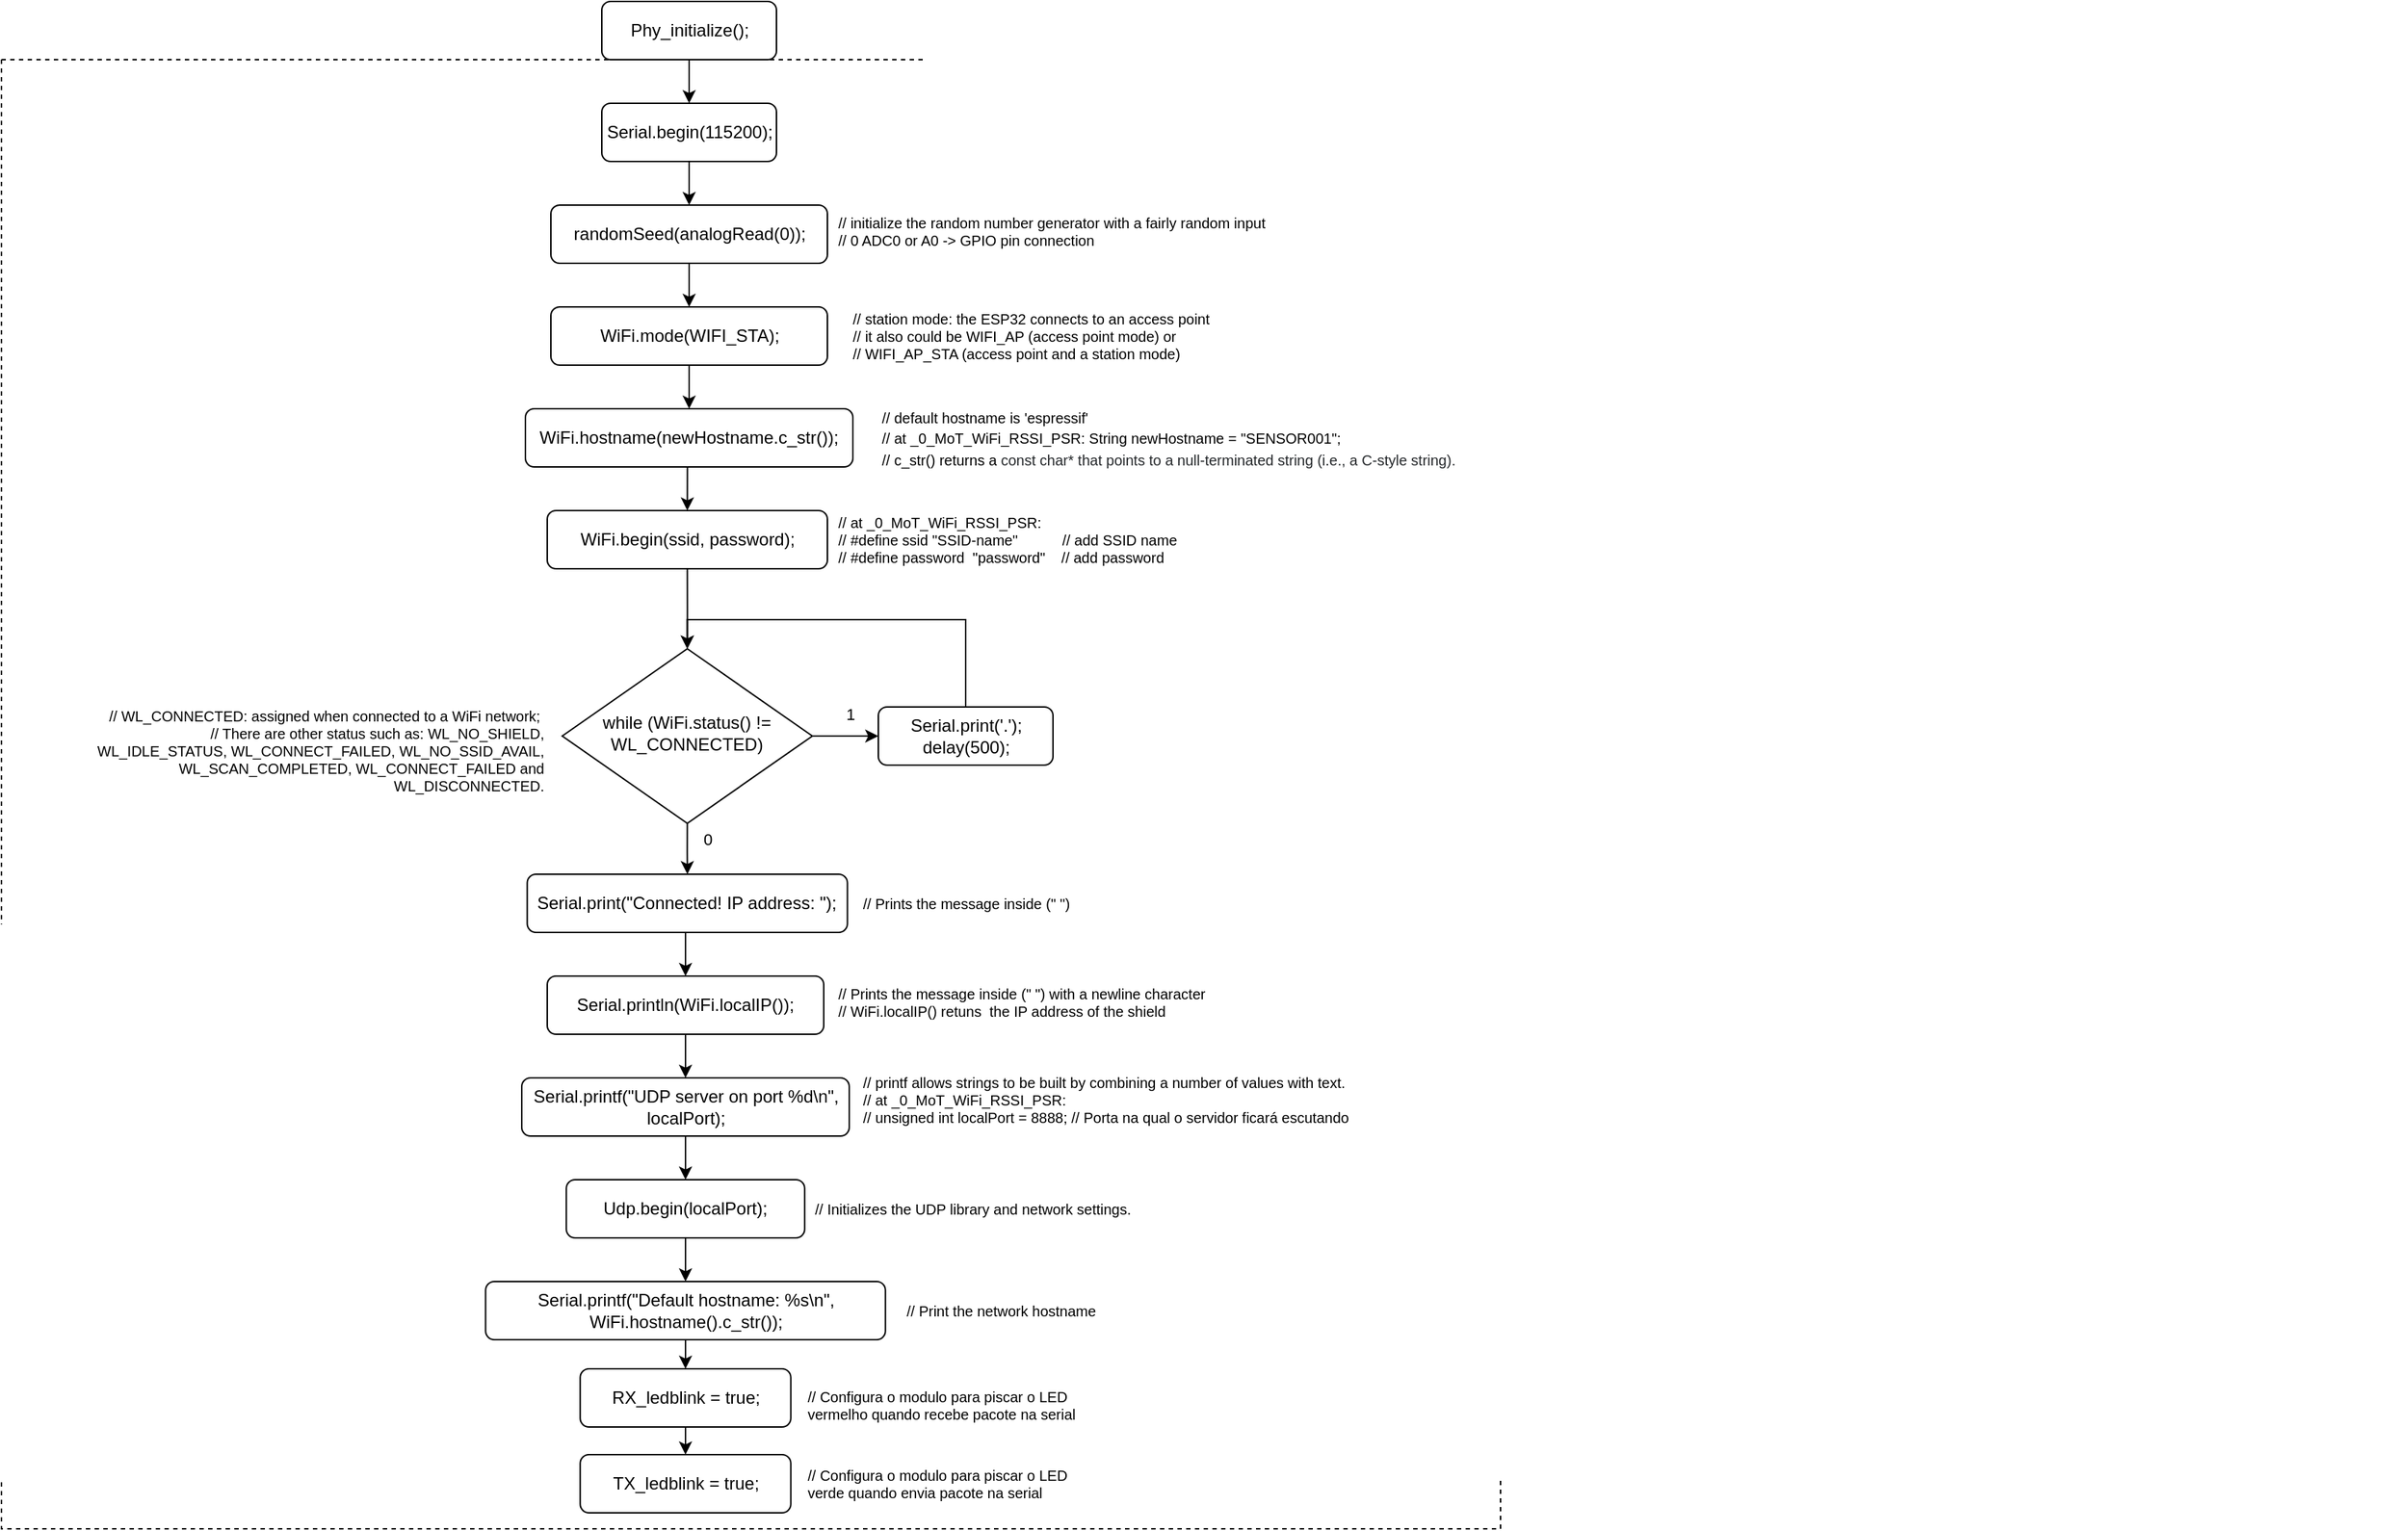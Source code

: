 <mxfile version="21.6.6" type="device">
  <diagram id="C5RBs43oDa-KdzZeNtuy" name="Page-1">
    <mxGraphModel dx="3149" dy="1263" grid="1" gridSize="10" guides="1" tooltips="1" connect="1" arrows="1" fold="1" page="1" pageScale="1" pageWidth="827" pageHeight="1169" math="0" shadow="0">
      <root>
        <mxCell id="WIyWlLk6GJQsqaUBKTNV-0" />
        <mxCell id="WIyWlLk6GJQsqaUBKTNV-1" parent="WIyWlLk6GJQsqaUBKTNV-0" />
        <mxCell id="w10u0I4R-5wKoDeYUzOQ-2" style="edgeStyle=orthogonalEdgeStyle;rounded=0;orthogonalLoop=1;jettySize=auto;html=1;exitX=0.5;exitY=1;exitDx=0;exitDy=0;entryX=0.5;entryY=0;entryDx=0;entryDy=0;" edge="1" parent="WIyWlLk6GJQsqaUBKTNV-1" source="w10u0I4R-5wKoDeYUzOQ-0" target="w10u0I4R-5wKoDeYUzOQ-1">
          <mxGeometry relative="1" as="geometry" />
        </mxCell>
        <mxCell id="w10u0I4R-5wKoDeYUzOQ-0" value="Phy_initialize();" style="rounded=1;whiteSpace=wrap;html=1;fontSize=12;glass=0;strokeWidth=1;shadow=0;" vertex="1" parent="WIyWlLk6GJQsqaUBKTNV-1">
          <mxGeometry x="222.5" y="130" width="120" height="40" as="geometry" />
        </mxCell>
        <mxCell id="w10u0I4R-5wKoDeYUzOQ-8" style="edgeStyle=orthogonalEdgeStyle;rounded=0;orthogonalLoop=1;jettySize=auto;html=1;exitX=0.5;exitY=1;exitDx=0;exitDy=0;entryX=0.5;entryY=0;entryDx=0;entryDy=0;" edge="1" parent="WIyWlLk6GJQsqaUBKTNV-1" source="w10u0I4R-5wKoDeYUzOQ-1" target="w10u0I4R-5wKoDeYUzOQ-3">
          <mxGeometry relative="1" as="geometry" />
        </mxCell>
        <mxCell id="w10u0I4R-5wKoDeYUzOQ-1" value="Serial.begin(115200);" style="rounded=1;whiteSpace=wrap;html=1;fontSize=12;glass=0;strokeWidth=1;shadow=0;" vertex="1" parent="WIyWlLk6GJQsqaUBKTNV-1">
          <mxGeometry x="222.5" y="200" width="120" height="40" as="geometry" />
        </mxCell>
        <mxCell id="w10u0I4R-5wKoDeYUzOQ-9" style="edgeStyle=orthogonalEdgeStyle;rounded=0;orthogonalLoop=1;jettySize=auto;html=1;exitX=0.5;exitY=1;exitDx=0;exitDy=0;entryX=0.5;entryY=0;entryDx=0;entryDy=0;" edge="1" parent="WIyWlLk6GJQsqaUBKTNV-1" source="w10u0I4R-5wKoDeYUzOQ-3" target="w10u0I4R-5wKoDeYUzOQ-6">
          <mxGeometry relative="1" as="geometry" />
        </mxCell>
        <mxCell id="w10u0I4R-5wKoDeYUzOQ-3" value="randomSeed(analogRead(0));" style="rounded=1;whiteSpace=wrap;html=1;fontSize=12;glass=0;strokeWidth=1;shadow=0;" vertex="1" parent="WIyWlLk6GJQsqaUBKTNV-1">
          <mxGeometry x="187.5" y="270" width="190" height="40" as="geometry" />
        </mxCell>
        <mxCell id="w10u0I4R-5wKoDeYUzOQ-4" value="// initialize the random number generator with a fairly random input&lt;br style=&quot;font-size: 10px;&quot;&gt;// 0 ADC0 or A0 -&amp;gt; GPIO pin connection" style="text;html=1;strokeColor=none;fillColor=none;align=left;verticalAlign=middle;whiteSpace=wrap;rounded=0;fontSize=10;" vertex="1" parent="WIyWlLk6GJQsqaUBKTNV-1">
          <mxGeometry x="382.5" y="265" width="300" height="45" as="geometry" />
        </mxCell>
        <mxCell id="w10u0I4R-5wKoDeYUzOQ-5" value="" style="shape=image;verticalLabelPosition=bottom;labelBackgroundColor=default;verticalAlign=top;aspect=fixed;imageAspect=0;image=https://user-images.githubusercontent.com/58916022/220213432-7506cd64-24e6-46b8-ab33-38d8ec6e18b0.PNG;" vertex="1" parent="WIyWlLk6GJQsqaUBKTNV-1">
          <mxGeometry x="920" y="180" width="542.39" height="443" as="geometry" />
        </mxCell>
        <mxCell id="w10u0I4R-5wKoDeYUzOQ-12" style="edgeStyle=orthogonalEdgeStyle;rounded=0;orthogonalLoop=1;jettySize=auto;html=1;exitX=0.5;exitY=1;exitDx=0;exitDy=0;" edge="1" parent="WIyWlLk6GJQsqaUBKTNV-1" source="w10u0I4R-5wKoDeYUzOQ-6" target="w10u0I4R-5wKoDeYUzOQ-10">
          <mxGeometry relative="1" as="geometry" />
        </mxCell>
        <mxCell id="w10u0I4R-5wKoDeYUzOQ-6" value="WiFi.mode(WIFI_STA);" style="rounded=1;whiteSpace=wrap;html=1;fontSize=12;glass=0;strokeWidth=1;shadow=0;" vertex="1" parent="WIyWlLk6GJQsqaUBKTNV-1">
          <mxGeometry x="187.5" y="340" width="190" height="40" as="geometry" />
        </mxCell>
        <mxCell id="w10u0I4R-5wKoDeYUzOQ-7" value="// station mode: the ESP32 connects to an access point&lt;br style=&quot;font-size: 10px;&quot;&gt;// it also could be&amp;nbsp;WIFI_AP (access point mode) or&lt;br style=&quot;font-size: 10px;&quot;&gt;// WIFI_AP_STA (access point and a station mode)" style="text;html=1;strokeColor=none;fillColor=none;align=left;verticalAlign=middle;whiteSpace=wrap;rounded=0;fontSize=10;" vertex="1" parent="WIyWlLk6GJQsqaUBKTNV-1">
          <mxGeometry x="392.5" y="340" width="280" height="40" as="geometry" />
        </mxCell>
        <mxCell id="w10u0I4R-5wKoDeYUzOQ-14" style="edgeStyle=orthogonalEdgeStyle;rounded=0;orthogonalLoop=1;jettySize=auto;html=1;exitX=0.5;exitY=1;exitDx=0;exitDy=0;entryX=0.5;entryY=0;entryDx=0;entryDy=0;" edge="1" parent="WIyWlLk6GJQsqaUBKTNV-1" source="w10u0I4R-5wKoDeYUzOQ-10" target="w10u0I4R-5wKoDeYUzOQ-13">
          <mxGeometry relative="1" as="geometry" />
        </mxCell>
        <mxCell id="w10u0I4R-5wKoDeYUzOQ-10" value="WiFi.hostname(newHostname.c_str());" style="rounded=1;whiteSpace=wrap;html=1;fontSize=12;glass=0;strokeWidth=1;shadow=0;" vertex="1" parent="WIyWlLk6GJQsqaUBKTNV-1">
          <mxGeometry x="170" y="410" width="225" height="40" as="geometry" />
        </mxCell>
        <mxCell id="w10u0I4R-5wKoDeYUzOQ-11" value="&lt;div style=&quot;&quot;&gt;&lt;span style=&quot;background-color: initial; font-size: 10px;&quot;&gt;// default hostname is &#39;espressif&#39;&lt;/span&gt;&lt;br&gt;&lt;/div&gt;&lt;font style=&quot;font-size: 10px;&quot;&gt;&lt;span style=&quot;&quot;&gt;// at _0_MoT_WiFi_RSSI_PSR:&amp;nbsp;String newHostname = &quot;SENSOR001&quot;;&amp;nbsp; &lt;br&gt;//&amp;nbsp;&lt;/span&gt;&lt;span style=&quot;&quot;&gt;c_str()&amp;nbsp;returns a&amp;nbsp;&lt;/span&gt;&lt;code style=&quot;font-size: var(--_pr-code-fs); margin: 0px; padding: var(--su2) var(--su4); border: 0px; font-variant-numeric: inherit; font-variant-east-asian: inherit; font-variant-alternates: inherit; font-stretch: inherit; line-height: inherit; font-family: var(--ff-mono); font-optical-sizing: inherit; font-kerning: inherit; font-feature-settings: inherit; font-variation-settings: inherit; vertical-align: baseline; box-sizing: inherit; background-color: var(--black-075); color: rgb(35, 38, 41); border-radius: var(--br-sm);&quot;&gt;const char*&lt;/code&gt;&lt;span style=&quot;color: rgb(35, 38, 41); font-family: -apple-system, BlinkMacSystemFont, &amp;quot;Segoe UI Adjusted&amp;quot;, &amp;quot;Segoe UI&amp;quot;, &amp;quot;Liberation Sans&amp;quot;, sans-serif; background-color: rgb(255, 255, 255);&quot;&gt;&amp;nbsp;&lt;/span&gt;&lt;span style=&quot;color: rgb(35, 38, 41); background-color: rgb(255, 255, 255);&quot;&gt;&lt;font style=&quot;font-size: 10px;&quot;&gt;that points to a null-terminated string (i.e., a C-style string).&amp;nbsp;&lt;/font&gt;&lt;/span&gt;&lt;br&gt;&lt;/font&gt;" style="text;html=1;strokeColor=none;fillColor=none;align=left;verticalAlign=middle;whiteSpace=wrap;rounded=0;" vertex="1" parent="WIyWlLk6GJQsqaUBKTNV-1">
          <mxGeometry x="412.5" y="407.5" width="467.5" height="45" as="geometry" />
        </mxCell>
        <mxCell id="w10u0I4R-5wKoDeYUzOQ-20" style="edgeStyle=orthogonalEdgeStyle;rounded=0;orthogonalLoop=1;jettySize=auto;html=1;exitX=0.5;exitY=1;exitDx=0;exitDy=0;entryX=0.5;entryY=0;entryDx=0;entryDy=0;" edge="1" parent="WIyWlLk6GJQsqaUBKTNV-1" source="w10u0I4R-5wKoDeYUzOQ-13" target="w10u0I4R-5wKoDeYUzOQ-16">
          <mxGeometry relative="1" as="geometry" />
        </mxCell>
        <mxCell id="w10u0I4R-5wKoDeYUzOQ-13" value="WiFi.begin(ssid, password);" style="rounded=1;whiteSpace=wrap;html=1;fontSize=12;glass=0;strokeWidth=1;shadow=0;" vertex="1" parent="WIyWlLk6GJQsqaUBKTNV-1">
          <mxGeometry x="185" y="480" width="192.5" height="40" as="geometry" />
        </mxCell>
        <mxCell id="w10u0I4R-5wKoDeYUzOQ-15" value="&lt;font style=&quot;font-size: 10px;&quot;&gt;// at _0_MoT_WiFi_RSSI_PSR:&lt;br style=&quot;font-size: 10px;&quot;&gt;// #define ssid &quot;SSID-name&quot;&amp;nbsp; &amp;nbsp; &amp;nbsp; &amp;nbsp; &amp;nbsp; &amp;nbsp;// add SSID name&lt;/font&gt;&lt;div style=&quot;font-size: 10px;&quot;&gt;&lt;font style=&quot;font-size: 10px;&quot;&gt;// #define password&amp;nbsp; &quot;password&quot;&amp;nbsp; &amp;nbsp; // add password&lt;/font&gt;&lt;/div&gt;" style="text;html=1;strokeColor=none;fillColor=none;align=left;verticalAlign=middle;whiteSpace=wrap;rounded=0;fontSize=10;" vertex="1" parent="WIyWlLk6GJQsqaUBKTNV-1">
          <mxGeometry x="382.5" y="477.5" width="320" height="45" as="geometry" />
        </mxCell>
        <mxCell id="w10u0I4R-5wKoDeYUzOQ-19" style="edgeStyle=orthogonalEdgeStyle;rounded=0;orthogonalLoop=1;jettySize=auto;html=1;entryX=0;entryY=0.5;entryDx=0;entryDy=0;" edge="1" parent="WIyWlLk6GJQsqaUBKTNV-1" source="w10u0I4R-5wKoDeYUzOQ-16" target="w10u0I4R-5wKoDeYUzOQ-18">
          <mxGeometry relative="1" as="geometry" />
        </mxCell>
        <mxCell id="w10u0I4R-5wKoDeYUzOQ-22" value="1" style="edgeLabel;html=1;align=center;verticalAlign=middle;resizable=0;points=[];" vertex="1" connectable="0" parent="w10u0I4R-5wKoDeYUzOQ-19">
          <mxGeometry x="0.257" y="2" relative="1" as="geometry">
            <mxPoint x="-3" y="-13" as="offset" />
          </mxGeometry>
        </mxCell>
        <mxCell id="w10u0I4R-5wKoDeYUzOQ-24" style="edgeStyle=orthogonalEdgeStyle;rounded=0;orthogonalLoop=1;jettySize=auto;html=1;exitX=0.5;exitY=1;exitDx=0;exitDy=0;" edge="1" parent="WIyWlLk6GJQsqaUBKTNV-1" source="w10u0I4R-5wKoDeYUzOQ-16" target="w10u0I4R-5wKoDeYUzOQ-23">
          <mxGeometry relative="1" as="geometry" />
        </mxCell>
        <mxCell id="w10u0I4R-5wKoDeYUzOQ-25" value="0" style="edgeLabel;html=1;align=center;verticalAlign=middle;resizable=0;points=[];" vertex="1" connectable="0" parent="w10u0I4R-5wKoDeYUzOQ-24">
          <mxGeometry x="-0.385" relative="1" as="geometry">
            <mxPoint x="14" as="offset" />
          </mxGeometry>
        </mxCell>
        <mxCell id="w10u0I4R-5wKoDeYUzOQ-16" value="&lt;font style=&quot;font-size: 12px;&quot;&gt;while (WiFi.status() != WL_CONNECTED)&lt;/font&gt;" style="rhombus;whiteSpace=wrap;html=1;shadow=0;fontFamily=Helvetica;fontSize=10;align=center;strokeWidth=1;spacing=6;spacingTop=-4;" vertex="1" parent="WIyWlLk6GJQsqaUBKTNV-1">
          <mxGeometry x="195.31" y="575" width="171.87" height="120" as="geometry" />
        </mxCell>
        <mxCell id="w10u0I4R-5wKoDeYUzOQ-21" style="edgeStyle=orthogonalEdgeStyle;rounded=0;orthogonalLoop=1;jettySize=auto;html=1;entryX=0.5;entryY=0;entryDx=0;entryDy=0;" edge="1" parent="WIyWlLk6GJQsqaUBKTNV-1" source="w10u0I4R-5wKoDeYUzOQ-18" target="w10u0I4R-5wKoDeYUzOQ-16">
          <mxGeometry relative="1" as="geometry">
            <Array as="points">
              <mxPoint x="472.5" y="555" />
              <mxPoint x="281.5" y="555" />
            </Array>
          </mxGeometry>
        </mxCell>
        <mxCell id="w10u0I4R-5wKoDeYUzOQ-18" value="&lt;div&gt;Serial.print(&#39;.&#39;);&lt;/div&gt;&lt;div&gt;delay(500);&lt;/div&gt;" style="rounded=1;whiteSpace=wrap;html=1;fontSize=12;glass=0;strokeWidth=1;shadow=0;" vertex="1" parent="WIyWlLk6GJQsqaUBKTNV-1">
          <mxGeometry x="412.5" y="615" width="120" height="40" as="geometry" />
        </mxCell>
        <mxCell id="w10u0I4R-5wKoDeYUzOQ-27" style="edgeStyle=orthogonalEdgeStyle;rounded=0;orthogonalLoop=1;jettySize=auto;html=1;exitX=0.5;exitY=1;exitDx=0;exitDy=0;entryX=0.5;entryY=0;entryDx=0;entryDy=0;" edge="1" parent="WIyWlLk6GJQsqaUBKTNV-1" source="w10u0I4R-5wKoDeYUzOQ-23" target="w10u0I4R-5wKoDeYUzOQ-26">
          <mxGeometry relative="1" as="geometry" />
        </mxCell>
        <mxCell id="w10u0I4R-5wKoDeYUzOQ-23" value="Serial.print(&quot;Connected! IP address: &quot;);" style="rounded=1;whiteSpace=wrap;html=1;fontSize=12;glass=0;strokeWidth=1;shadow=0;" vertex="1" parent="WIyWlLk6GJQsqaUBKTNV-1">
          <mxGeometry x="171.25" y="730" width="220" height="40" as="geometry" />
        </mxCell>
        <mxCell id="w10u0I4R-5wKoDeYUzOQ-29" style="edgeStyle=orthogonalEdgeStyle;rounded=0;orthogonalLoop=1;jettySize=auto;html=1;exitX=0.5;exitY=1;exitDx=0;exitDy=0;entryX=0.5;entryY=0;entryDx=0;entryDy=0;" edge="1" parent="WIyWlLk6GJQsqaUBKTNV-1" source="w10u0I4R-5wKoDeYUzOQ-26" target="w10u0I4R-5wKoDeYUzOQ-28">
          <mxGeometry relative="1" as="geometry" />
        </mxCell>
        <mxCell id="w10u0I4R-5wKoDeYUzOQ-26" value="Serial.println(WiFi.localIP());" style="rounded=1;whiteSpace=wrap;html=1;fontSize=12;glass=0;strokeWidth=1;shadow=0;" vertex="1" parent="WIyWlLk6GJQsqaUBKTNV-1">
          <mxGeometry x="185" y="800" width="190" height="40" as="geometry" />
        </mxCell>
        <mxCell id="w10u0I4R-5wKoDeYUzOQ-31" style="edgeStyle=orthogonalEdgeStyle;rounded=0;orthogonalLoop=1;jettySize=auto;html=1;exitX=0.5;exitY=1;exitDx=0;exitDy=0;entryX=0.5;entryY=0;entryDx=0;entryDy=0;" edge="1" parent="WIyWlLk6GJQsqaUBKTNV-1" source="w10u0I4R-5wKoDeYUzOQ-28" target="w10u0I4R-5wKoDeYUzOQ-30">
          <mxGeometry relative="1" as="geometry" />
        </mxCell>
        <mxCell id="w10u0I4R-5wKoDeYUzOQ-28" value="Serial.printf(&quot;UDP server on port %d\n&quot;, localPort);" style="rounded=1;whiteSpace=wrap;html=1;fontSize=12;glass=0;strokeWidth=1;shadow=0;" vertex="1" parent="WIyWlLk6GJQsqaUBKTNV-1">
          <mxGeometry x="167.5" y="870" width="225" height="40" as="geometry" />
        </mxCell>
        <mxCell id="w10u0I4R-5wKoDeYUzOQ-33" style="edgeStyle=orthogonalEdgeStyle;rounded=0;orthogonalLoop=1;jettySize=auto;html=1;exitX=0.5;exitY=1;exitDx=0;exitDy=0;entryX=0.5;entryY=0;entryDx=0;entryDy=0;" edge="1" parent="WIyWlLk6GJQsqaUBKTNV-1" source="w10u0I4R-5wKoDeYUzOQ-30" target="w10u0I4R-5wKoDeYUzOQ-32">
          <mxGeometry relative="1" as="geometry" />
        </mxCell>
        <mxCell id="w10u0I4R-5wKoDeYUzOQ-30" value="Udp.begin(localPort);" style="rounded=1;whiteSpace=wrap;html=1;fontSize=12;glass=0;strokeWidth=1;shadow=0;" vertex="1" parent="WIyWlLk6GJQsqaUBKTNV-1">
          <mxGeometry x="198.12" y="940" width="163.76" height="40" as="geometry" />
        </mxCell>
        <mxCell id="w10u0I4R-5wKoDeYUzOQ-36" style="edgeStyle=orthogonalEdgeStyle;rounded=0;orthogonalLoop=1;jettySize=auto;html=1;exitX=0.5;exitY=1;exitDx=0;exitDy=0;entryX=0.5;entryY=0;entryDx=0;entryDy=0;" edge="1" parent="WIyWlLk6GJQsqaUBKTNV-1" source="w10u0I4R-5wKoDeYUzOQ-32" target="w10u0I4R-5wKoDeYUzOQ-34">
          <mxGeometry relative="1" as="geometry" />
        </mxCell>
        <mxCell id="w10u0I4R-5wKoDeYUzOQ-32" value="Serial.printf(&quot;Default hostname: %s\n&quot;, WiFi.hostname().c_str());" style="rounded=1;whiteSpace=wrap;html=1;fontSize=12;glass=0;strokeWidth=1;shadow=0;" vertex="1" parent="WIyWlLk6GJQsqaUBKTNV-1">
          <mxGeometry x="142.66" y="1010" width="274.69" height="40" as="geometry" />
        </mxCell>
        <mxCell id="w10u0I4R-5wKoDeYUzOQ-37" style="edgeStyle=orthogonalEdgeStyle;rounded=0;orthogonalLoop=1;jettySize=auto;html=1;exitX=0.5;exitY=1;exitDx=0;exitDy=0;entryX=0.5;entryY=0;entryDx=0;entryDy=0;" edge="1" parent="WIyWlLk6GJQsqaUBKTNV-1" source="w10u0I4R-5wKoDeYUzOQ-34" target="w10u0I4R-5wKoDeYUzOQ-35">
          <mxGeometry relative="1" as="geometry" />
        </mxCell>
        <mxCell id="w10u0I4R-5wKoDeYUzOQ-34" value="RX_ledblink = true;" style="rounded=1;whiteSpace=wrap;html=1;fontSize=12;glass=0;strokeWidth=1;shadow=0;" vertex="1" parent="WIyWlLk6GJQsqaUBKTNV-1">
          <mxGeometry x="207.65" y="1070" width="144.69" height="40" as="geometry" />
        </mxCell>
        <mxCell id="w10u0I4R-5wKoDeYUzOQ-35" value="TX_ledblink = true;" style="rounded=1;whiteSpace=wrap;html=1;fontSize=12;glass=0;strokeWidth=1;shadow=0;" vertex="1" parent="WIyWlLk6GJQsqaUBKTNV-1">
          <mxGeometry x="207.65" y="1129" width="144.69" height="40" as="geometry" />
        </mxCell>
        <mxCell id="w10u0I4R-5wKoDeYUzOQ-38" value="//&amp;nbsp;Configura o modulo para piscar o LED verde quando envia pacote na serial" style="text;html=1;strokeColor=none;fillColor=none;align=left;verticalAlign=middle;whiteSpace=wrap;rounded=0;fontSize=10;" vertex="1" parent="WIyWlLk6GJQsqaUBKTNV-1">
          <mxGeometry x="361.88" y="1134" width="200" height="30" as="geometry" />
        </mxCell>
        <mxCell id="w10u0I4R-5wKoDeYUzOQ-39" value="// Configura o modulo para piscar o LED vermelho quando recebe pacote na serial" style="text;html=1;strokeColor=none;fillColor=none;align=left;verticalAlign=middle;whiteSpace=wrap;rounded=0;fontSize=10;" vertex="1" parent="WIyWlLk6GJQsqaUBKTNV-1">
          <mxGeometry x="361.88" y="1080" width="208.12" height="30" as="geometry" />
        </mxCell>
        <mxCell id="w10u0I4R-5wKoDeYUzOQ-41" value="&lt;div&gt;// WL_CONNECTED: assigned when connected to a WiFi network;&amp;nbsp;&lt;/div&gt;&lt;div&gt;// There are other status such as: WL_NO_SHIELD, WL_IDLE_STATUS, WL_CONNECT_FAILED, WL_NO_SSID_AVAIL, WL_SCAN_COMPLETED, WL_CONNECT_FAILED and WL_DISCONNECTED.&lt;/div&gt;" style="text;html=1;strokeColor=none;fillColor=none;align=right;verticalAlign=middle;whiteSpace=wrap;rounded=0;fontSize=10;" vertex="1" parent="WIyWlLk6GJQsqaUBKTNV-1">
          <mxGeometry x="-125" y="595" width="310" height="100" as="geometry" />
        </mxCell>
        <mxCell id="w10u0I4R-5wKoDeYUzOQ-42" value="&lt;font style=&quot;font-size: 10px;&quot;&gt;// Prints the message inside (&quot; &quot;)&lt;/font&gt;" style="text;html=1;strokeColor=none;fillColor=none;align=left;verticalAlign=middle;whiteSpace=wrap;rounded=0;" vertex="1" parent="WIyWlLk6GJQsqaUBKTNV-1">
          <mxGeometry x="400" y="735" width="160" height="30" as="geometry" />
        </mxCell>
        <mxCell id="w10u0I4R-5wKoDeYUzOQ-43" value="&lt;font style=&quot;font-size: 10px;&quot;&gt;// Prints the message inside (&quot; &quot;) with a newline character&lt;br&gt;//&amp;nbsp;WiFi.localIP() retuns&amp;nbsp;&amp;nbsp;the IP address of the shield&lt;br&gt;&lt;/font&gt;" style="text;html=1;strokeColor=none;fillColor=none;align=left;verticalAlign=middle;whiteSpace=wrap;rounded=0;fontSize=10;" vertex="1" parent="WIyWlLk6GJQsqaUBKTNV-1">
          <mxGeometry x="382.5" y="795" width="267.5" height="45" as="geometry" />
        </mxCell>
        <mxCell id="w10u0I4R-5wKoDeYUzOQ-46" value="//&amp;nbsp;printf allows strings to be built by combining a number of values with text.&lt;br&gt;&lt;div&gt;// at _0_MoT_WiFi_RSSI_PSR:&lt;/div&gt;&lt;div&gt;// unsigned int localPort = 8888; // Porta na qual o servidor ficará escutando&lt;/div&gt;" style="text;html=1;strokeColor=none;fillColor=none;align=left;verticalAlign=middle;whiteSpace=wrap;rounded=0;fontSize=10;" vertex="1" parent="WIyWlLk6GJQsqaUBKTNV-1">
          <mxGeometry x="400" y="870" width="350" height="30" as="geometry" />
        </mxCell>
        <mxCell id="w10u0I4R-5wKoDeYUzOQ-47" value="// Initializes the UDP library and network settings." style="text;html=1;strokeColor=none;fillColor=none;align=left;verticalAlign=middle;whiteSpace=wrap;rounded=0;fontSize=10;" vertex="1" parent="WIyWlLk6GJQsqaUBKTNV-1">
          <mxGeometry x="367.18" y="945" width="230" height="30" as="geometry" />
        </mxCell>
        <mxCell id="w10u0I4R-5wKoDeYUzOQ-48" value="// Print the network hostname" style="text;html=1;strokeColor=none;fillColor=none;align=left;verticalAlign=middle;whiteSpace=wrap;rounded=0;fontSize=10;" vertex="1" parent="WIyWlLk6GJQsqaUBKTNV-1">
          <mxGeometry x="430" y="1022.5" width="140" height="15" as="geometry" />
        </mxCell>
        <mxCell id="w10u0I4R-5wKoDeYUzOQ-50" value="" style="swimlane;startSize=0;dashed=1;" vertex="1" parent="WIyWlLk6GJQsqaUBKTNV-1">
          <mxGeometry x="-190" y="170" width="1030" height="1010" as="geometry" />
        </mxCell>
      </root>
    </mxGraphModel>
  </diagram>
</mxfile>
